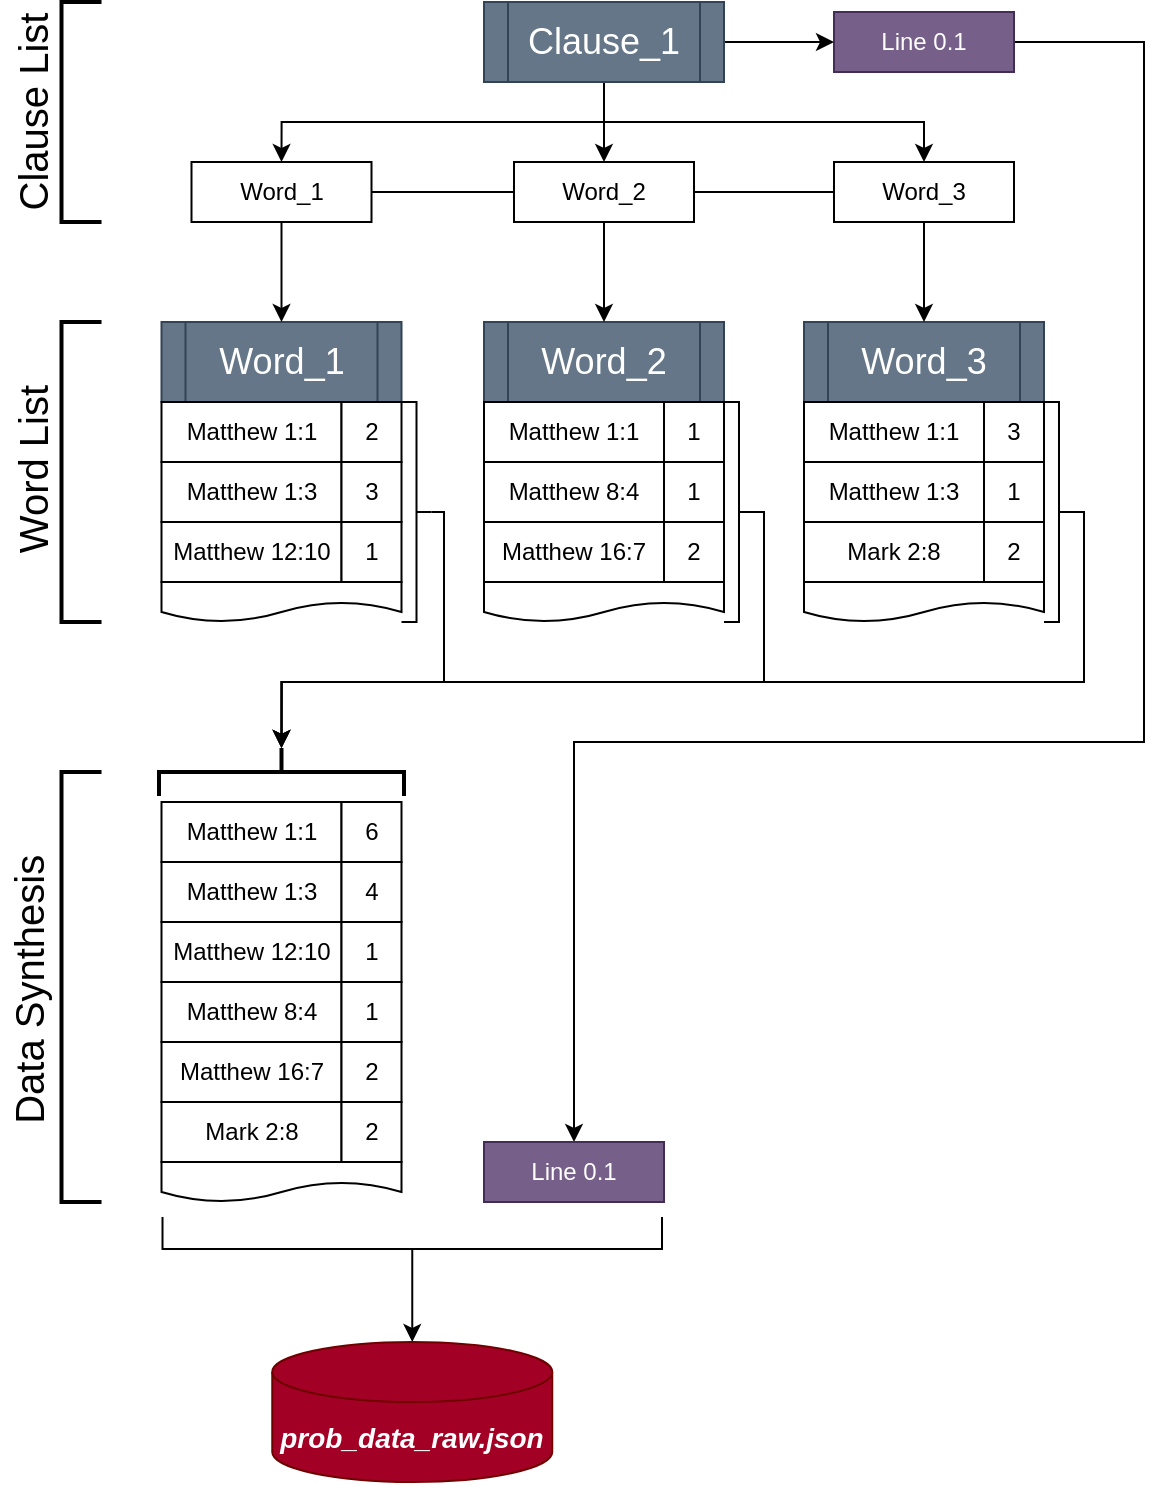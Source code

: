 <mxfile version="21.0.2" type="device"><diagram name="Page-1" id="8i7chvborn38YGoW2cre"><mxGraphModel dx="1235" dy="754" grid="1" gridSize="10" guides="1" tooltips="1" connect="1" arrows="1" fold="1" page="1" pageScale="1" pageWidth="850" pageHeight="1100" math="0" shadow="0"><root><mxCell id="0"/><mxCell id="1" parent="0"/><mxCell id="c0chUyFTlQN9oDM3whuL-1" value="Word_1" style="shape=process;whiteSpace=wrap;html=1;backgroundOutline=1;fontSize=18;fillColor=#647687;fontColor=#ffffff;strokeColor=#314354;" vertex="1" parent="1"><mxGeometry x="158.75" y="200" width="120" height="40" as="geometry"/></mxCell><mxCell id="c0chUyFTlQN9oDM3whuL-2" value="Matthew 1:1" style="rounded=0;whiteSpace=wrap;html=1;" vertex="1" parent="1"><mxGeometry x="158.75" y="240" width="90" height="30" as="geometry"/></mxCell><mxCell id="c0chUyFTlQN9oDM3whuL-3" value="2" style="rounded=0;whiteSpace=wrap;html=1;" vertex="1" parent="1"><mxGeometry x="248.75" y="240" width="30" height="30" as="geometry"/></mxCell><mxCell id="c0chUyFTlQN9oDM3whuL-4" value="Matthew 1:3" style="rounded=0;whiteSpace=wrap;html=1;" vertex="1" parent="1"><mxGeometry x="158.75" y="270" width="90" height="30" as="geometry"/></mxCell><mxCell id="c0chUyFTlQN9oDM3whuL-5" value="3" style="rounded=0;whiteSpace=wrap;html=1;" vertex="1" parent="1"><mxGeometry x="248.75" y="270" width="30" height="30" as="geometry"/></mxCell><mxCell id="c0chUyFTlQN9oDM3whuL-6" value="Matthew 12:10" style="rounded=0;whiteSpace=wrap;html=1;" vertex="1" parent="1"><mxGeometry x="158.75" y="300" width="90" height="30" as="geometry"/></mxCell><mxCell id="c0chUyFTlQN9oDM3whuL-7" value="1" style="rounded=0;whiteSpace=wrap;html=1;" vertex="1" parent="1"><mxGeometry x="248.75" y="300" width="30" height="30" as="geometry"/></mxCell><mxCell id="c0chUyFTlQN9oDM3whuL-8" value="" style="shape=document;whiteSpace=wrap;html=1;boundedLbl=1;size=0.5;" vertex="1" parent="1"><mxGeometry x="158.75" y="330" width="120" height="20" as="geometry"/></mxCell><mxCell id="c0chUyFTlQN9oDM3whuL-9" value="Word_2" style="shape=process;whiteSpace=wrap;html=1;backgroundOutline=1;fontSize=18;fillColor=#647687;fontColor=#ffffff;strokeColor=#314354;" vertex="1" parent="1"><mxGeometry x="320" y="200" width="120" height="40" as="geometry"/></mxCell><mxCell id="c0chUyFTlQN9oDM3whuL-10" value="Matthew 1:1" style="rounded=0;whiteSpace=wrap;html=1;" vertex="1" parent="1"><mxGeometry x="320" y="240" width="90" height="30" as="geometry"/></mxCell><mxCell id="c0chUyFTlQN9oDM3whuL-11" value="1" style="rounded=0;whiteSpace=wrap;html=1;" vertex="1" parent="1"><mxGeometry x="410" y="240" width="30" height="30" as="geometry"/></mxCell><mxCell id="c0chUyFTlQN9oDM3whuL-12" value="Matthew 8:4" style="rounded=0;whiteSpace=wrap;html=1;" vertex="1" parent="1"><mxGeometry x="320" y="270" width="90" height="30" as="geometry"/></mxCell><mxCell id="c0chUyFTlQN9oDM3whuL-13" value="1" style="rounded=0;whiteSpace=wrap;html=1;" vertex="1" parent="1"><mxGeometry x="410" y="270" width="30" height="30" as="geometry"/></mxCell><mxCell id="c0chUyFTlQN9oDM3whuL-14" value="Matthew 16:7" style="rounded=0;whiteSpace=wrap;html=1;" vertex="1" parent="1"><mxGeometry x="320" y="300" width="90" height="30" as="geometry"/></mxCell><mxCell id="c0chUyFTlQN9oDM3whuL-15" value="2" style="rounded=0;whiteSpace=wrap;html=1;" vertex="1" parent="1"><mxGeometry x="410" y="300" width="30" height="30" as="geometry"/></mxCell><mxCell id="c0chUyFTlQN9oDM3whuL-16" value="" style="shape=document;whiteSpace=wrap;html=1;boundedLbl=1;size=0.5;" vertex="1" parent="1"><mxGeometry x="320" y="330" width="120" height="20" as="geometry"/></mxCell><mxCell id="c0chUyFTlQN9oDM3whuL-17" value="Word_3" style="shape=process;whiteSpace=wrap;html=1;backgroundOutline=1;fontSize=18;fillColor=#647687;fontColor=#ffffff;strokeColor=#314354;" vertex="1" parent="1"><mxGeometry x="480" y="200" width="120" height="40" as="geometry"/></mxCell><mxCell id="c0chUyFTlQN9oDM3whuL-18" value="Matthew 1:1" style="rounded=0;whiteSpace=wrap;html=1;" vertex="1" parent="1"><mxGeometry x="480" y="240" width="90" height="30" as="geometry"/></mxCell><mxCell id="c0chUyFTlQN9oDM3whuL-19" value="3" style="rounded=0;whiteSpace=wrap;html=1;" vertex="1" parent="1"><mxGeometry x="570" y="240" width="30" height="30" as="geometry"/></mxCell><mxCell id="c0chUyFTlQN9oDM3whuL-20" value="Matthew 1:3" style="rounded=0;whiteSpace=wrap;html=1;" vertex="1" parent="1"><mxGeometry x="480" y="270" width="90" height="30" as="geometry"/></mxCell><mxCell id="c0chUyFTlQN9oDM3whuL-21" value="1" style="rounded=0;whiteSpace=wrap;html=1;" vertex="1" parent="1"><mxGeometry x="570" y="270" width="30" height="30" as="geometry"/></mxCell><mxCell id="c0chUyFTlQN9oDM3whuL-22" value="Mark 2:8" style="rounded=0;whiteSpace=wrap;html=1;" vertex="1" parent="1"><mxGeometry x="480" y="300" width="90" height="30" as="geometry"/></mxCell><mxCell id="c0chUyFTlQN9oDM3whuL-23" value="2" style="rounded=0;whiteSpace=wrap;html=1;" vertex="1" parent="1"><mxGeometry x="570" y="300" width="30" height="30" as="geometry"/></mxCell><mxCell id="c0chUyFTlQN9oDM3whuL-24" value="" style="shape=document;whiteSpace=wrap;html=1;boundedLbl=1;size=0.5;" vertex="1" parent="1"><mxGeometry x="480" y="330" width="120" height="20" as="geometry"/></mxCell><mxCell id="c0chUyFTlQN9oDM3whuL-103" style="edgeStyle=orthogonalEdgeStyle;rounded=0;orthogonalLoop=1;jettySize=auto;html=1;exitX=1;exitY=0.5;exitDx=0;exitDy=0;entryX=0.5;entryY=0;entryDx=0;entryDy=0;" edge="1" parent="1" source="c0chUyFTlQN9oDM3whuL-30" target="c0chUyFTlQN9oDM3whuL-102"><mxGeometry relative="1" as="geometry"><Array as="points"><mxPoint x="650" y="60"/><mxPoint x="650" y="410"/><mxPoint x="365" y="410"/></Array></mxGeometry></mxCell><mxCell id="c0chUyFTlQN9oDM3whuL-30" value="Line 0.1" style="rounded=0;whiteSpace=wrap;html=1;fillColor=#76608a;fontColor=#ffffff;strokeColor=#432D57;" vertex="1" parent="1"><mxGeometry x="495" y="45" width="90" height="30" as="geometry"/></mxCell><mxCell id="c0chUyFTlQN9oDM3whuL-32" style="edgeStyle=orthogonalEdgeStyle;rounded=0;orthogonalLoop=1;jettySize=auto;html=1;exitX=1;exitY=0.5;exitDx=0;exitDy=0;entryX=0;entryY=0.5;entryDx=0;entryDy=0;" edge="1" parent="1" source="c0chUyFTlQN9oDM3whuL-31" target="c0chUyFTlQN9oDM3whuL-30"><mxGeometry relative="1" as="geometry"/></mxCell><mxCell id="c0chUyFTlQN9oDM3whuL-42" style="edgeStyle=orthogonalEdgeStyle;rounded=0;orthogonalLoop=1;jettySize=auto;html=1;exitX=0.5;exitY=1;exitDx=0;exitDy=0;entryX=0.5;entryY=0;entryDx=0;entryDy=0;" edge="1" parent="1" source="c0chUyFTlQN9oDM3whuL-31" target="c0chUyFTlQN9oDM3whuL-33"><mxGeometry relative="1" as="geometry"/></mxCell><mxCell id="c0chUyFTlQN9oDM3whuL-43" style="edgeStyle=orthogonalEdgeStyle;rounded=0;orthogonalLoop=1;jettySize=auto;html=1;exitX=0.5;exitY=1;exitDx=0;exitDy=0;entryX=0.5;entryY=0;entryDx=0;entryDy=0;" edge="1" parent="1" source="c0chUyFTlQN9oDM3whuL-31" target="c0chUyFTlQN9oDM3whuL-35"><mxGeometry relative="1" as="geometry"/></mxCell><mxCell id="c0chUyFTlQN9oDM3whuL-44" style="edgeStyle=orthogonalEdgeStyle;rounded=0;orthogonalLoop=1;jettySize=auto;html=1;exitX=0.5;exitY=1;exitDx=0;exitDy=0;entryX=0.5;entryY=0;entryDx=0;entryDy=0;" edge="1" parent="1" source="c0chUyFTlQN9oDM3whuL-31" target="c0chUyFTlQN9oDM3whuL-36"><mxGeometry relative="1" as="geometry"/></mxCell><mxCell id="c0chUyFTlQN9oDM3whuL-31" value="Clause_1" style="shape=process;whiteSpace=wrap;html=1;backgroundOutline=1;fontSize=18;fillColor=#647687;fontColor=#ffffff;strokeColor=#314354;" vertex="1" parent="1"><mxGeometry x="320" y="40" width="120" height="40" as="geometry"/></mxCell><mxCell id="c0chUyFTlQN9oDM3whuL-37" style="edgeStyle=orthogonalEdgeStyle;rounded=0;orthogonalLoop=1;jettySize=auto;html=1;exitX=0.5;exitY=1;exitDx=0;exitDy=0;entryX=0.5;entryY=0;entryDx=0;entryDy=0;" edge="1" parent="1" source="c0chUyFTlQN9oDM3whuL-33" target="c0chUyFTlQN9oDM3whuL-1"><mxGeometry relative="1" as="geometry"/></mxCell><mxCell id="c0chUyFTlQN9oDM3whuL-40" style="edgeStyle=orthogonalEdgeStyle;rounded=0;orthogonalLoop=1;jettySize=auto;html=1;exitX=1;exitY=0.5;exitDx=0;exitDy=0;entryX=0;entryY=0.5;entryDx=0;entryDy=0;endArrow=none;endFill=0;" edge="1" parent="1" source="c0chUyFTlQN9oDM3whuL-33" target="c0chUyFTlQN9oDM3whuL-35"><mxGeometry relative="1" as="geometry"/></mxCell><mxCell id="c0chUyFTlQN9oDM3whuL-33" value="Word_1" style="rounded=0;whiteSpace=wrap;html=1;" vertex="1" parent="1"><mxGeometry x="173.75" y="120" width="90" height="30" as="geometry"/></mxCell><mxCell id="c0chUyFTlQN9oDM3whuL-38" style="edgeStyle=orthogonalEdgeStyle;rounded=0;orthogonalLoop=1;jettySize=auto;html=1;exitX=0.5;exitY=1;exitDx=0;exitDy=0;entryX=0.5;entryY=0;entryDx=0;entryDy=0;" edge="1" parent="1" source="c0chUyFTlQN9oDM3whuL-35" target="c0chUyFTlQN9oDM3whuL-9"><mxGeometry relative="1" as="geometry"/></mxCell><mxCell id="c0chUyFTlQN9oDM3whuL-41" style="edgeStyle=orthogonalEdgeStyle;rounded=0;orthogonalLoop=1;jettySize=auto;html=1;exitX=1;exitY=0.5;exitDx=0;exitDy=0;entryX=0;entryY=0.5;entryDx=0;entryDy=0;endArrow=none;endFill=0;" edge="1" parent="1" source="c0chUyFTlQN9oDM3whuL-35" target="c0chUyFTlQN9oDM3whuL-36"><mxGeometry relative="1" as="geometry"/></mxCell><mxCell id="c0chUyFTlQN9oDM3whuL-35" value="Word_2" style="rounded=0;whiteSpace=wrap;html=1;" vertex="1" parent="1"><mxGeometry x="335" y="120" width="90" height="30" as="geometry"/></mxCell><mxCell id="c0chUyFTlQN9oDM3whuL-39" style="edgeStyle=orthogonalEdgeStyle;rounded=0;orthogonalLoop=1;jettySize=auto;html=1;exitX=0.5;exitY=1;exitDx=0;exitDy=0;entryX=0.5;entryY=0;entryDx=0;entryDy=0;" edge="1" parent="1" source="c0chUyFTlQN9oDM3whuL-36" target="c0chUyFTlQN9oDM3whuL-17"><mxGeometry relative="1" as="geometry"/></mxCell><mxCell id="c0chUyFTlQN9oDM3whuL-36" value="Word_3" style="rounded=0;whiteSpace=wrap;html=1;" vertex="1" parent="1"><mxGeometry x="495" y="120" width="90" height="30" as="geometry"/></mxCell><mxCell id="c0chUyFTlQN9oDM3whuL-46" value="" style="strokeWidth=2;html=1;shape=mxgraph.flowchart.annotation_1;align=left;pointerEvents=1;" vertex="1" parent="1"><mxGeometry x="108.75" y="40" width="20" height="110" as="geometry"/></mxCell><mxCell id="c0chUyFTlQN9oDM3whuL-47" value="Clause List" style="text;html=1;strokeColor=none;fillColor=none;align=center;verticalAlign=middle;whiteSpace=wrap;rounded=0;rotation=-90;fontSize=20;" vertex="1" parent="1"><mxGeometry x="38.75" y="80" width="110" height="30" as="geometry"/></mxCell><mxCell id="c0chUyFTlQN9oDM3whuL-48" value="" style="strokeWidth=2;html=1;shape=mxgraph.flowchart.annotation_1;align=left;pointerEvents=1;" vertex="1" parent="1"><mxGeometry x="108.75" y="200" width="20" height="150" as="geometry"/></mxCell><mxCell id="c0chUyFTlQN9oDM3whuL-49" value="Word List" style="text;html=1;strokeColor=none;fillColor=none;align=center;verticalAlign=middle;whiteSpace=wrap;rounded=0;rotation=-90;fontSize=20;" vertex="1" parent="1"><mxGeometry x="20" y="258.75" width="147.5" height="30" as="geometry"/></mxCell><mxCell id="c0chUyFTlQN9oDM3whuL-79" style="edgeStyle=orthogonalEdgeStyle;rounded=0;orthogonalLoop=1;jettySize=auto;html=1;exitX=0;exitY=0.5;exitDx=0;exitDy=0;exitPerimeter=0;entryX=0;entryY=0.5;entryDx=0;entryDy=0;entryPerimeter=0;" edge="1" parent="1" source="c0chUyFTlQN9oDM3whuL-51" target="c0chUyFTlQN9oDM3whuL-78"><mxGeometry relative="1" as="geometry"><Array as="points"><mxPoint x="300" y="295"/><mxPoint x="300" y="380"/><mxPoint x="219" y="380"/></Array></mxGeometry></mxCell><mxCell id="c0chUyFTlQN9oDM3whuL-51" value="" style="strokeWidth=1;html=1;shape=mxgraph.flowchart.annotation_2;align=left;labelPosition=right;pointerEvents=1;rotation=-180;" vertex="1" parent="1"><mxGeometry x="278.75" y="240" width="15" height="110" as="geometry"/></mxCell><mxCell id="c0chUyFTlQN9oDM3whuL-82" style="edgeStyle=orthogonalEdgeStyle;rounded=0;orthogonalLoop=1;jettySize=auto;html=1;exitX=0;exitY=0.5;exitDx=0;exitDy=0;exitPerimeter=0;entryX=0;entryY=0.5;entryDx=0;entryDy=0;entryPerimeter=0;" edge="1" parent="1" source="c0chUyFTlQN9oDM3whuL-52" target="c0chUyFTlQN9oDM3whuL-78"><mxGeometry relative="1" as="geometry"><Array as="points"><mxPoint x="460" y="295"/><mxPoint x="460" y="380"/><mxPoint x="219" y="380"/></Array></mxGeometry></mxCell><mxCell id="c0chUyFTlQN9oDM3whuL-52" value="" style="strokeWidth=1;html=1;shape=mxgraph.flowchart.annotation_2;align=left;labelPosition=right;pointerEvents=1;rotation=-180;" vertex="1" parent="1"><mxGeometry x="440" y="240" width="15" height="110" as="geometry"/></mxCell><mxCell id="c0chUyFTlQN9oDM3whuL-84" style="edgeStyle=orthogonalEdgeStyle;rounded=0;orthogonalLoop=1;jettySize=auto;html=1;exitX=0;exitY=0.5;exitDx=0;exitDy=0;exitPerimeter=0;entryX=0;entryY=0.5;entryDx=0;entryDy=0;entryPerimeter=0;" edge="1" parent="1" source="c0chUyFTlQN9oDM3whuL-53" target="c0chUyFTlQN9oDM3whuL-78"><mxGeometry relative="1" as="geometry"><Array as="points"><mxPoint x="620" y="295"/><mxPoint x="620" y="380"/><mxPoint x="219" y="380"/></Array></mxGeometry></mxCell><mxCell id="c0chUyFTlQN9oDM3whuL-53" value="" style="strokeWidth=1;html=1;shape=mxgraph.flowchart.annotation_2;align=left;labelPosition=right;pointerEvents=1;rotation=-180;" vertex="1" parent="1"><mxGeometry x="600" y="240" width="15" height="110" as="geometry"/></mxCell><mxCell id="c0chUyFTlQN9oDM3whuL-54" value="Matthew 1:1" style="rounded=0;whiteSpace=wrap;html=1;" vertex="1" parent="1"><mxGeometry x="158.75" y="440" width="90" height="30" as="geometry"/></mxCell><mxCell id="c0chUyFTlQN9oDM3whuL-55" value="6" style="rounded=0;whiteSpace=wrap;html=1;" vertex="1" parent="1"><mxGeometry x="248.75" y="440" width="30" height="30" as="geometry"/></mxCell><mxCell id="c0chUyFTlQN9oDM3whuL-56" value="Matthew 1:3" style="rounded=0;whiteSpace=wrap;html=1;" vertex="1" parent="1"><mxGeometry x="158.75" y="470" width="90" height="30" as="geometry"/></mxCell><mxCell id="c0chUyFTlQN9oDM3whuL-57" value="4" style="rounded=0;whiteSpace=wrap;html=1;" vertex="1" parent="1"><mxGeometry x="248.75" y="470" width="30" height="30" as="geometry"/></mxCell><mxCell id="c0chUyFTlQN9oDM3whuL-58" value="Matthew 12:10" style="rounded=0;whiteSpace=wrap;html=1;" vertex="1" parent="1"><mxGeometry x="158.75" y="500" width="90" height="30" as="geometry"/></mxCell><mxCell id="c0chUyFTlQN9oDM3whuL-59" value="1" style="rounded=0;whiteSpace=wrap;html=1;" vertex="1" parent="1"><mxGeometry x="248.75" y="500" width="30" height="30" as="geometry"/></mxCell><mxCell id="c0chUyFTlQN9oDM3whuL-63" value="Matthew 8:4" style="rounded=0;whiteSpace=wrap;html=1;" vertex="1" parent="1"><mxGeometry x="158.75" y="530" width="90" height="30" as="geometry"/></mxCell><mxCell id="c0chUyFTlQN9oDM3whuL-64" value="1" style="rounded=0;whiteSpace=wrap;html=1;" vertex="1" parent="1"><mxGeometry x="248.75" y="530" width="30" height="30" as="geometry"/></mxCell><mxCell id="c0chUyFTlQN9oDM3whuL-65" value="Matthew 16:7" style="rounded=0;whiteSpace=wrap;html=1;" vertex="1" parent="1"><mxGeometry x="158.75" y="560" width="90" height="30" as="geometry"/></mxCell><mxCell id="c0chUyFTlQN9oDM3whuL-66" value="2" style="rounded=0;whiteSpace=wrap;html=1;" vertex="1" parent="1"><mxGeometry x="248.75" y="560" width="30" height="30" as="geometry"/></mxCell><mxCell id="c0chUyFTlQN9oDM3whuL-70" value="Mark 2:8" style="rounded=0;whiteSpace=wrap;html=1;" vertex="1" parent="1"><mxGeometry x="158.75" y="590" width="90" height="30" as="geometry"/></mxCell><mxCell id="c0chUyFTlQN9oDM3whuL-71" value="2" style="rounded=0;whiteSpace=wrap;html=1;" vertex="1" parent="1"><mxGeometry x="248.75" y="590" width="30" height="30" as="geometry"/></mxCell><mxCell id="c0chUyFTlQN9oDM3whuL-74" value="" style="shape=document;whiteSpace=wrap;html=1;boundedLbl=1;size=0.5;" vertex="1" parent="1"><mxGeometry x="158.75" y="620" width="120" height="20" as="geometry"/></mxCell><mxCell id="c0chUyFTlQN9oDM3whuL-78" value="" style="strokeWidth=2;html=1;shape=mxgraph.flowchart.annotation_2;align=left;labelPosition=right;pointerEvents=1;rotation=90;" vertex="1" parent="1"><mxGeometry x="206.75" y="363.75" width="24" height="122.5" as="geometry"/></mxCell><mxCell id="c0chUyFTlQN9oDM3whuL-102" value="Line 0.1" style="rounded=0;whiteSpace=wrap;html=1;fillColor=#76608a;fontColor=#ffffff;strokeColor=#432D57;" vertex="1" parent="1"><mxGeometry x="320" y="610" width="90" height="30" as="geometry"/></mxCell><mxCell id="c0chUyFTlQN9oDM3whuL-105" value="" style="strokeWidth=2;html=1;shape=mxgraph.flowchart.annotation_1;align=left;pointerEvents=1;" vertex="1" parent="1"><mxGeometry x="108.75" y="425" width="20" height="215" as="geometry"/></mxCell><mxCell id="c0chUyFTlQN9oDM3whuL-106" value="Data Synthesis" style="text;html=1;strokeColor=none;fillColor=none;align=center;verticalAlign=middle;whiteSpace=wrap;rounded=0;rotation=-90;fontSize=20;" vertex="1" parent="1"><mxGeometry x="-16.87" y="520.63" width="217.5" height="26.25" as="geometry"/></mxCell><mxCell id="c0chUyFTlQN9oDM3whuL-112" style="edgeStyle=orthogonalEdgeStyle;rounded=0;orthogonalLoop=1;jettySize=auto;html=1;exitX=0;exitY=0.5;exitDx=0;exitDy=0;exitPerimeter=0;entryX=0.5;entryY=0;entryDx=0;entryDy=0;entryPerimeter=0;" edge="1" parent="1" source="c0chUyFTlQN9oDM3whuL-107" target="c0chUyFTlQN9oDM3whuL-111"><mxGeometry relative="1" as="geometry"/></mxCell><mxCell id="c0chUyFTlQN9oDM3whuL-107" value="" style="strokeWidth=1;html=1;shape=mxgraph.flowchart.annotation_2;align=left;labelPosition=right;pointerEvents=1;rotation=-90;" vertex="1" parent="1"><mxGeometry x="268.13" y="538.63" width="32" height="249.75" as="geometry"/></mxCell><mxCell id="c0chUyFTlQN9oDM3whuL-111" value="&lt;i&gt;&lt;font style=&quot;font-size: 14px;&quot;&gt;&lt;b&gt;prob_data_raw.json&lt;/b&gt;&lt;/font&gt;&lt;/i&gt;" style="shape=cylinder3;whiteSpace=wrap;html=1;boundedLbl=1;backgroundOutline=1;size=15;fillColor=#a20025;fontColor=#ffffff;strokeColor=#6F0000;" vertex="1" parent="1"><mxGeometry x="214.13" y="710" width="140" height="70" as="geometry"/></mxCell></root></mxGraphModel></diagram></mxfile>